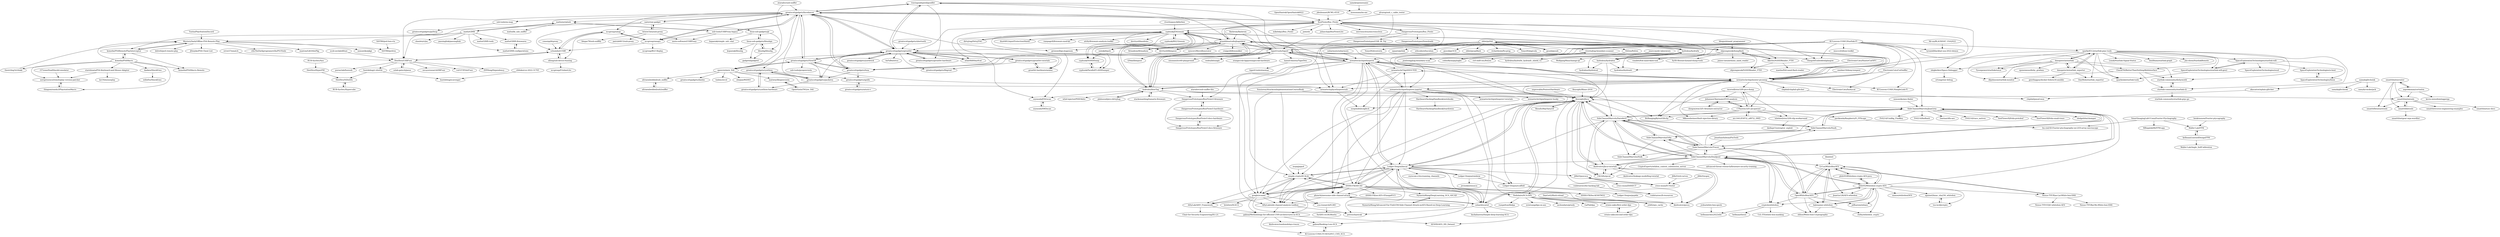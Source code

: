 digraph G {
"travisgoodspeed/goodfet" -> "greatscottgadgets/facedancer"
"travisgoodspeed/goodfet" -> "greatscottgadgets/greatfet-hardware"
"travisgoodspeed/goodfet" -> "greatscottgadgets/greatfet"
"travisgoodspeed/goodfet" -> "mossmann/im-me"
"dirtyjtag/DirtyJTAG" -> "cyphunk/JTAGenum" ["e"=1]
"flashrom/flashrom" -> "grandideastudio/jtagulator" ["e"=1]
"flashrom/flashrom" -> "tigard-tools/tigard" ["e"=1]
"thestr4ng3r/chiaki" -> "MysteryDash/Offline-PS4-Remote-Play" ["e"=1]
"nccgroup/umap" -> "nccgroup/umap2"
"nccgroup/umap" -> "schumilo/vUSBf"
"nccgroup/umap" -> "ollseg/usb-device-fuzzing"
"eblot/pyftdi" -> "ftd2xx/ftd2xx"
"eblot/pyftdi" -> "eblot/pyspiflash"
"eblot/pyftdi" -> "devttys0/libmpsse"
"eblot/pyftdi" -> "ohjeongwook/dumpflash"
"eblot/pyftdi" -> "richardeoin/ftx-prog"
"eblot/pyftdi" -> "tigard-tools/tigard"
"eblot/pyftdi" -> "YosysHQ/apicula" ["e"=1]
"eblot/pyftdi" -> "viveris/jtag-boundary-scanner"
"eblot/pyftdi" -> "pyusb/pyusb" ["e"=1]
"eblot/pyftdi" -> "YosysHQ/icestorm" ["e"=1]
"eblot/pyftdi" -> "square/pylink" ["e"=1]
"eblot/pyftdi" -> "orbcode/orbuculum" ["e"=1]
"eblot/pyftdi" -> "greatscottgadgets/luna" ["e"=1]
"eblot/pyftdi" -> "bkerler/NANDReader_FTDI"
"eblot/pyftdi" -> "pyocd/pyOCD" ["e"=1]
"matlo/GIMX" -> "matlo/GIMX-firmwares"
"matlo/GIMX" -> "matlo/serialusb"
"matlo/GIMX" -> "matlo/GIMX-configurations"
"matlo/GIMX" -> "MysteryDash/Offline-PS4-Remote-Play"
"matlo/GIMX" -> "komefai/PS4RemotePlayInterceptor"
"matlo/GIMX" -> "passinglink/passinglink" ["e"=1]
"matlo/GIMX" -> "matlo/GIMX-tools"
"matlo/GIMX" -> "shauleiz/vJoy" ["e"=1]
"unprovable/PentestHardware" -> "Keysight/Jlsca" ["e"=1]
"mmozeiko/aes-finder" -> "SideChannelMarvels/JeanGrey" ["e"=1]
"OpenHantek/OpenHantek6022" -> "BusPirate/Bus_Pirate" ["e"=1]
"openvizsla/ov_ftdi" -> "greatscottgadgets/ViewSB"
"openvizsla/ov_ftdi" -> "newaetech/phywhispererusb"
"openvizsla/ov_ftdi" -> "matwey/libopenvizsla"
"openvizsla/ov_ftdi" -> "eleqian/WiDSO" ["e"=1]
"openvizsla/ov_ftdi" -> "greatscottgadgets/daisho" ["e"=1]
"openvizsla/ov_ftdi" -> "tmbinc/xvcd" ["e"=1]
"openvizsla/ov_ftdi" -> "ultraembedded/usb_sniffer"
"Ledger-Donjon/scaffold" -> "Ledger-Donjon/pypdm"
"Ledger-Donjon/scaffold" -> "voidstarsec/fi-resources"
"greatscottgadgets/ViewSB" -> "greatscottgadgets/luna" ["e"=1]
"greatscottgadgets/ViewSB" -> "greatscottgadgets/greatfet"
"greatscottgadgets/ViewSB" -> "greatscottgadgets/facedancer"
"greatscottgadgets/ViewSB" -> "greatscottgadgets/packetry"
"greatscottgadgets/ViewSB" -> "usb-tools/pyopenvizsla"
"greatscottgadgets/ViewSB" -> "openvizsla/ov_ftdi"
"greatscottgadgets/ViewSB" -> "newaetech/phywhispererusb"
"newaetech/phywhispererusb" -> "noopwafel/iceglitch"
"Ledger-Donjon/lascar" -> "Ledger-Donjon/rainbow"
"Ledger-Donjon/lascar" -> "simple-crypto/SCALib"
"Ledger-Donjon/lascar" -> "Keysight/Jlsca"
"Ledger-Donjon/lascar" -> "eshard/scared"
"Ledger-Donjon/lascar" -> "Ledger-Donjon/scaffold"
"Ledger-Donjon/lascar" -> "phonchi/awesome-side-channel-attack"
"Ledger-Donjon/lascar" -> "ANSSI-FR/ASCAD"
"Ledger-Donjon/lascar" -> "newaetech/chipwhisperer"
"Ledger-Donjon/lascar" -> "ANSSI-FR/SecAESSTM32"
"Ledger-Donjon/lascar" -> "AISyLab/side-channel-analysis-toolbox"
"Ledger-Donjon/lascar" -> "J08nY/pyecsca"
"Ledger-Donjon/lascar" -> "eurecom-s3/screaming_channels"
"Ledger-Donjon/lascar" -> "SideChannelMarvels/Daredevil"
"Ledger-Donjon/lascar" -> "google/scaaml"
"Ledger-Donjon/lascar" -> "petrsocha/sicak"
"komefai/PS4Macro" -> "komefai/PS4RemotePlayInterceptor"
"komefai/PS4Macro" -> "komefai/PS4Macro.Remote"
"komefai/PS4Macro" -> "MysteryDash/Offline-PS4-Remote-Play"
"komefai/PS4Macro" -> "thiagomiranda3/PlaystationMacro"
"komefai/PS4Macro" -> "starshinata/PS4-Keyboard-and-Mouse-Adapter"
"komefai/PS4Macro" -> "xeropresence/remoteplay-version-patcher"
"komefai/PS4Macro" -> "daeken/ShockEmu"
"komefai/PS4Macro" -> "thestr4ng3r/chiaki" ["e"=1]
"Tustin/PlayStationDiscord" -> "MysteryDash/Offline-PS4-Remote-Play" ["e"=1]
"kellman/LearnedDesignFPM" -> "Waller-Lab/Angle_SelfCalibration"
"kellman/LearnedDesignFPM" -> "Waller-Lab/FPM"
"ucsb-seclab/difuze" -> "HexHive/USBFuzz" ["e"=1]
"devttys0/libmpsse" -> "l29ah/libmpsse"
"devttys0/libmpsse" -> "grandideastudio/jtagulator"
"gremwell/go-jtagenum" -> "szymonh/JTAGscan"
"ohjeongwook/dumpflash" -> "bkerler/NANDReader_FTDI"
"ohjeongwook/dumpflash" -> "ohjeongwook/NANDReader_FTDI"
"ohjeongwook/dumpflash" -> "SySS-Research/nand-dump-tools"
"ohjeongwook/dumpflash" -> "james-tate/arduino_nand_reader"
"ohjeongwook/dumpflash" -> "vmallet/ftdi-nand-flash-tool"
"ohjeongwook/dumpflash" -> "cyphunk/JTAGenum"
"mupq/pqm4" -> "simple-crypto/SCALib" ["e"=1]
"ANSSI-FR/ASCAD" -> "gabzai/Methodology-for-efficient-CNN-architectures-in-SCA"
"ANSSI-FR/ASCAD" -> "google/scaaml"
"ANSSI-FR/ASCAD" -> "simple-crypto/SCALib"
"ANSSI-FR/ASCAD" -> "ANSSI-FR/secAES-ATmega8515"
"ANSSI-FR/ASCAD" -> "AISyLab/side-channel-analysis-toolbox"
"ANSSI-FR/ASCAD" -> "AISyLab/AISY_Framework"
"ANSSI-FR/ASCAD" -> "ikizhvatov/pysca"
"ANSSI-FR/ASCAD" -> "Ledger-Donjon/lascar"
"ANSSI-FR/ASCAD" -> "phonchi/awesome-side-channel-attack"
"ANSSI-FR/ASCAD" -> "gabzai/Ranking-Loss-SCA"
"ANSSI-FR/ASCAD" -> "Keysight/Jlsca"
"ANSSI-FR/ASCAD" -> "sca-research/ELMO"
"ANSSI-FR/ASCAD" -> "Nodulaire/SCA-DPA"
"ANSSI-FR/ASCAD" -> "NymeriaWang/DeepLearning_SCA_ASCAD"
"ANSSI-FR/ASCAD" -> "ANSSI-FR/SecAESSTM32"
"eshard/scared" -> "phonchi/awesome-side-channel-attack"
"eshard/scared" -> "Ledger-Donjon/lascar"
"eshard/scared" -> "simple-crypto/SCALib"
"eshard/scared" -> "AESHD/AES_HD_Dataset"
"eshard/scared" -> "backahasten/Simple-deep-learning-SCA"
"eshard/scared" -> "Keysight/Jlsca"
"eshard/scared" -> "petrsocha/sicak"
"gabzai/Methodology-for-efficient-CNN-architectures-in-SCA" -> "ikizhvatov/randomdelays-traces"
"gabzai/Methodology-for-efficient-CNN-architectures-in-SCA" -> "KULeuven-COSIC/TCHES20V3_CNN_SCA"
"gabzai/Methodology-for-efficient-CNN-architectures-in-SCA" -> "gabzai/Ranking-Loss-SCA"
"gabzai/Methodology-for-efficient-CNN-architectures-in-SCA" -> "AESHD/AES_HD_Dataset"
"ph4r05/Whitebox-crypto-AES-java" -> "Gr1zz/WhiteBoxAES"
"ph4r05/Whitebox-crypto-AES-java" -> "ph4r05/Whitebox-crypto-AES"
"komefai/PS4RemotePlayInterceptor" -> "komefai/PS4Macro"
"komefai/PS4RemotePlayInterceptor" -> "komefai/PS4Macro.Remote"
"komefai/PS4RemotePlayInterceptor" -> "MysteryDash/Offline-PS4-Remote-Play"
"viveris/jtag-boundary-scanner" -> "colinoflynn/pyjtagbs"
"viveris/jtag-boundary-scanner" -> "jxwleong/jtag-boundary-scan"
"linux-usb-gadgets/gt" -> "linux-usb-gadgets/libusbgx"
"linux-usb-gadgets/gt" -> "libusbg/libusbg"
"linux-usb-gadgets/gt" -> "kopasiak/simple_usb_chat"
"SiSTR0/ps4-hen-vtx" -> "SiSTR0/ps4ren" ["e"=1]
"hydrabus/hydrabus" -> "hydrabus/hydrafw"
"hydrabus/hydrabus" -> "hydrabus/hydratool"
"hydrabus/hydrabus" -> "hydrabus/hydranfc"
"hydrabus/hydrabus" -> "Keysight/Jlsca"
"matlo/GIMX-firmwares" -> "matlo/GIMX-configurations"
"sslab-gatech/janus" -> "HexHive/USBFuzz" ["e"=1]
"usb-tools/USBProxy-legacy" -> "greatscottgadgets/facedancer"
"usb-tools/USBProxy-legacy" -> "matlo/serialusb"
"usb-tools/USBProxy-legacy" -> "nesto-software/USBProxy"
"usb-tools/USBProxy-legacy" -> "nccgroup/umap2"
"newaetech/chipwhisperer-jupyter" -> "newaetech/chipwhisperer"
"newaetech/chipwhisperer-jupyter" -> "newaetech/chipwhisperer-husky"
"newaetech/chipwhisperer-jupyter" -> "HardwareHackingHandbook/notebooks"
"newaetech/chipwhisperer-jupyter" -> "eshard/scared"
"newaetech/chipwhisperer-jupyter" -> "phonchi/awesome-side-channel-attack"
"newaetech/chipwhisperer-jupyter" -> "Keysight/Jlsca"
"newaetech/chipwhisperer-jupyter" -> "newaetech/chipshouter-picoemp"
"newaetech/chipwhisperer-jupyter" -> "simple-crypto/SCALib"
"newaetech/chipwhisperer-jupyter" -> "newaetech/chipwhisperer-tutorials"
"newaetech/chipwhisperer-jupyter" -> "Ledger-Donjon/lascar"
"newaetech/chipwhisperer-jupyter" -> "ANSSI-FR/ASCAD"
"newaetech/chipwhisperer-jupyter" -> "Nodulaire/SCA-DPA"
"newaetech/chipwhisperer-jupyter" -> "google/scaaml"
"newaetech/chipwhisperer-jupyter" -> "newaetech/ChipSHOUTER"
"greatscottgadgets/greatfet-tutorials" -> "greatscottgadgets/greatfet"
"greatscottgadgets/greatfet-tutorials" -> "greatscottgadgets/libgreat"
"greatscottgadgets/greatfet-tutorials" -> "greatfet-hardware/azalea"
"ermin-sakic/first-order-dpa" -> "ermin-sakic/second-order-dpa"
"bkerler/NANDReader_FTDI" -> "ohjeongwook/dumpflash"
"bkerler/NANDReader_FTDI" -> "ohjeongwook/NANDReader_FTDI"
"bkerler/NANDReader_FTDI" -> "maehw/ftdi-nand-flash-reader"
"newaetech/ChipSHOUTER" -> "newaetech/chipshouter-picoemp"
"newaetech/ChipSHOUTER" -> "noopwafel/iceglitch"
"newaetech/ChipSHOUTER" -> "newaetech/phywhispererusb"
"libusbg/libusbg" -> "linux-usb-gadgets/libusbgx"
"libusbg/libusbg" -> "gadgetd/gadgetd"
"cryptolu/whitebox" -> "hellman/ches2022wbc"
"cryptolu/whitebox" -> "hellman/thesis"
"cryptolu/whitebox" -> "UzL-ITS/white-box-masking"
"Ledger-Donjon/rainbow" -> "Ledger-Donjon/lascar"
"Ledger-Donjon/rainbow" -> "Ledger-Donjon/scaffold"
"Ledger-Donjon/rainbow" -> "jevinskie/emusca"
"greatfet-hardware/azalea" -> "greatscottgadgets/greatfet-tutorials"
"J08nY/pyecsca" -> "crocs-muni/DiSSECT"
"J08nY/pyecsca" -> "crocs-muni/ECTester"
"ermin-sakic/second-order-dpa" -> "ermin-sakic/first-order-dpa"
"usb-tools/nu-map" -> "greatscottgadgets/pyfwup"
"NymeriaWang/DeepLearning_SCA_ASCAD" -> "NymeriaWang/Advanced-Far-Field-EM-Side-Channel-Attack-onAES-Based-on-Deep-Learning"
"pyusb/pyusb" -> "eblot/pyftdi" ["e"=1]
"SpaceExplorationTechnologies/starlink-wifi" -> "SpaceExplorationTechnologies/starlink-wifi-gen2"
"SpaceExplorationTechnologies/starlink-wifi" -> "SpaceExplorationTechnologies/u-boot"
"SpaceExplorationTechnologies/starlink-wifi" -> "SpaceExplorationTechnologies/linux"
"SpaceExplorationTechnologies/starlink-wifi" -> "SpaceExplorationTechnologies/sssd"
"usbarmory/usbarmory" -> "newaetech/chipwhisperer" ["e"=1]
"greatscottgadgets/luna" -> "greatscottgadgets/ViewSB" ["e"=1]
"greatscottgadgets/luna" -> "greatscottgadgets/facedancer" ["e"=1]
"greatscottgadgets/luna" -> "greatscottgadgets/packetry" ["e"=1]
"greatscottgadgets/luna" -> "greatscottgadgets/apollo" ["e"=1]
"greatscottgadgets/luna" -> "greatscottgadgets/greatfet" ["e"=1]
"SmartImagingLabUConn/Fourier-Ptychography" -> "bu-cisl/3D-Fourier-ptychography-on-LED-array-microscope"
"SmartImagingLabUConn/Fourier-Ptychography" -> "MRogalski96/FPM-app"
"SmartImagingLabUConn/Fourier-Ptychography" -> "Waller-Lab/FPM"
"schumilo/vUSBf" -> "nccgroup/umap"
"schumilo/vUSBf" -> "HexHive/USBFuzz"
"schumilo/vUSBf" -> "ollseg/usb-device-fuzzing"
"ElectronicCats/CatSniffer" -> "ElectronicCats/faultycat" ["e"=1]
"ElectronicCats/CatSniffer" -> "newaetech/chipshouter-picoemp" ["e"=1]
"newaetech/chipwhisperer" -> "newaetech/chipwhisperer-jupyter"
"newaetech/chipwhisperer" -> "Ledger-Donjon/lascar"
"newaetech/chipwhisperer" -> "newaetech/chipshouter-picoemp"
"newaetech/chipwhisperer" -> "ANSSI-FR/ASCAD"
"newaetech/chipwhisperer" -> "grandideastudio/jtagulator"
"newaetech/chipwhisperer" -> "newaetech/ChipSHOUTER"
"newaetech/chipwhisperer" -> "Keysight/Jlsca"
"newaetech/chipwhisperer" -> "google/scaaml"
"newaetech/chipwhisperer" -> "eshard/scared"
"newaetech/chipwhisperer" -> "simple-crypto/SCALib"
"newaetech/chipwhisperer" -> "tigard-tools/tigard"
"newaetech/chipwhisperer" -> "SideChannelMarvels/Daredevil"
"newaetech/chipwhisperer" -> "greatscottgadgets/facedancer"
"newaetech/chipwhisperer" -> "phonchi/awesome-side-channel-attack"
"newaetech/chipwhisperer" -> "AISyLab/side-channel-analysis-toolbox"
"ultraembedded/usb2sniffer" -> "ultraembedded/usb_sniffer"
"r57zone/DualShock4-emulator" -> "xeropresence/remoteplay-version-patcher"
"starshinata/PS4-Keyboard-and-Mouse-Adapter" -> "xeropresence/remoteplay-version-patcher"
"starshinata/PS4-Keyboard-and-Mouse-Adapter" -> "ko1N/mouseplay"
"chipfail/chipfail-glitcher" -> "chipfail/pmod-mux"
"tigard-tools/tigard" -> "esden/bitmagic"
"tigard-tools/tigard" -> "newaetech/chipshouter-picoemp"
"tigard-tools/tigard" -> "greatscottgadgets/luna" ["e"=1]
"tigard-tools/tigard" -> "grandideastudio/jtagulator"
"tigard-tools/tigard" -> "Aodrulez/blueTag"
"tigard-tools/tigard" -> "hamid-elaosta/TigarDen"
"tigard-tools/tigard" -> "orangecrab-fpga/orangecrab-hardware" ["e"=1]
"tigard-tools/tigard" -> "cyphunk/JTAGenum"
"tigard-tools/tigard" -> "newaetech/chipwhisperer"
"tigard-tools/tigard" -> "travisgoodspeed/goodfet"
"tigard-tools/tigard" -> "greatscottgadgets/facedancer"
"tigard-tools/tigard" -> "smunaut/ice40-playground" ["e"=1]
"tigard-tools/tigard" -> "newaetech/phywhispererusb"
"tigard-tools/tigard" -> "openvizsla/ov_ftdi"
"tigard-tools/tigard" -> "GlasgowEmbedded/glasgow" ["e"=1]
"Yossioren/AttacksonImplementationsCourseBook" -> "google/scaaml"
"Yossioren/AttacksonImplementationsCourseBook" -> "Keysight/Jlsca"
"Yossioren/AttacksonImplementationsCourseBook" -> "simple-crypto/SCALib"
"google/scaaml" -> "simple-crypto/SCALib"
"google/scaaml" -> "ANSSI-FR/ASCAD"
"google/scaaml" -> "AISyLab/side-channel-analysis-toolbox"
"google/scaaml" -> "AISyLab/AISY_Framework"
"google/scaaml" -> "gabzai/Methodology-for-efficient-CNN-architectures-in-SCA"
"google/scaaml" -> "petrsocha/sicak"
"google/scaaml" -> "sca-research/ELMO"
"google/scaaml" -> "brisfors/DLSCA"
"AISyLab/side-channel-analysis-toolbox" -> "gabzai/Methodology-for-efficient-CNN-architectures-in-SCA"
"AISyLab/side-channel-analysis-toolbox" -> "petrsocha/sicak"
"phonchi/awesome-side-channel-attack" -> "AISyLab/side-channel-analysis-toolbox"
"phonchi/awesome-side-channel-attack" -> "eshard/scared"
"josevcm/nfc-laboratory" -> "hydrabus/hydrafw_hydranfc_shield_v2" ["e"=1]
"JonathanSalwan/PinTools" -> "SideChannelMarvels/Tracer" ["e"=1]
"error27/smatch" -> "HexHive/USBFuzz" ["e"=1]
"JohannesObermaier/f103-analysis" -> "doegox/stm32f1-firmware-extractor"
"JohannesObermaier/f103-analysis" -> "CTXz/stm32f1-picopwner"
"J08nY/std-curves" -> "crocs-muni/ECTester"
"balena/aes-whitebox" -> "Gr1zz/WhiteBoxAES"
"balena/aes-whitebox" -> "ph4r05/Whitebox-crypto-AES"
"balena/aes-whitebox" -> "ohhoo/White-box-Cryptographic"
"balena/aes-whitebox" -> "chrku/whitebox_crypto"
"hydrabus/hydrafw" -> "hydrabus/hydrabus"
"hydrabus/hydrafw" -> "hydrabus/hydranfc"
"hydrabus/hydrafw" -> "hydrabus/hydratool"
"hydrabus/hydrafw" -> "WolfgangMau/chamgo-qt" ["e"=1]
"hydrabus/hydrafw" -> "hydrabus/hydrafw_hydranfc_shield_v2"
"hydrabus/hydrafw" -> "grandideastudio/jtagulator"
"Nexus-TYF/Xiao-Lai-White-box-SM4" -> "Nexus-TYF/Bai-Wu-White-box-SM4"
"Nexus-TYF/Xiao-Lai-White-box-SM4" -> "Nexus-TYF/CEJO-whitebox-AES"
"Nexus-TYF/Xiao-Lai-White-box-SM4" -> "Gr1zz/WhiteBoxAES"
"samyk/glitchsink" -> "samyk/crackerjack" ["e"=1]
"samyk/glitchsink" -> "samyk/glitchisnk"
"samyk/glitchsink" -> "akacastor/xplain-glitcher"
"doegox/stm32f1-firmware-extractor" -> "JohannesObermaier/f103-analysis"
"KULeuven-COSIC/TCHES20V3_CNN_SCA" -> "gabzai/Ranking-Loss-SCA"
"pavikonda/RaspberryPi_FPScope" -> "bu-cisl/3D-Fourier-ptychography-on-LED-array-microscope"
"greatscottgadgets/apollo" -> "greatscottgadgets/saturn-v"
"xairy/raw-gadget" -> "AristoChen/usb-proxy"
"xairy/raw-gadget" -> "greatscottgadgets/facedancer"
"xairy/raw-gadget" -> "schumilo/vUSBf"
"xairy/raw-gadget" -> "linux-usb-gadgets/gt"
"xairy/raw-gadget" -> "HexHive/USBFuzz"
"szymonh/JTAGscan" -> "szymonh/SWDscan"
"DanGe42/flush-reload" -> "jcb82/aes_cache" ["e"=1]
"szymonh/SWDscan" -> "szymonh/JTAGscan"
"gabzai/Ranking-Loss-SCA" -> "KULeuven-COSIC/TCHES20V3_CNN_SCA"
"SpaceExplorationTechnologies/u-boot" -> "SpaceExplorationTechnologies/linux"
"SpaceExplorationTechnologies/linux" -> "SpaceExplorationTechnologies/u-boot"
"riverloopsec/killerbee" -> "cyphunk/JTAGenum" ["e"=1]
"samyk/opensesame" -> "mossmann/im-me" ["e"=1]
"danopstech/starlink" -> "sparky8512/starlink-grpc-tools"
"danopstech/starlink" -> "danopstech/starlink_exporter"
"danopstech/starlink" -> "Tysonpower/starlinkstatus"
"danopstech/starlink" -> "ChuckTSI/BetterThanNothingWebInterface"
"danopstech/starlink" -> "starlink-community/dishyworld"
"danopstech/starlink" -> "dbjohnson/starlink-monitor"
"danopstech/starlink" -> "sponsianus/dishy_grafana"
"danopstech/starlink" -> "olegkutkov/Space-Debugger"
"HexHive/USBFuzz" -> "secsysresearch/DRFuzz" ["e"=1]
"HexHive/USBFuzz" -> "sslab-gatech/janus" ["e"=1]
"HexHive/USBFuzz" -> "vul337/PrIntFuzz" ["e"=1]
"HexHive/USBFuzz" -> "schumilo/vUSBf"
"HexHive/USBFuzz" -> "ZHYfeng/Dependency" ["e"=1]
"HexHive/USBFuzz" -> "hustdebug/v-shuttle"
"HexHive/USBFuzz" -> "purseclab/fuzzusb"
"hustdebug/v-shuttle" -> "hustdebug/scavenger"
"hustdebug/v-shuttle" -> "HexHive/ViDeZZo"
"phdussud/pico-dirtyJtag" -> "Aodrulez/blueTag" ["e"=1]
"AISyLab/AISY_Framework" -> "Chair-for-Security-Engineering/DL-LA"
"AISyLab/AISY_Framework" -> "gabzai/Methodology-for-efficient-CNN-architectures-in-SCA"
"simple-crypto/SCALib" -> "google/scaaml"
"simple-crypto/SCALib" -> "AISyLab/AISY_Framework"
"simple-crypto/SCALib" -> "AISyLab/side-channel-analysis-toolbox"
"simple-crypto/SCALib" -> "Ledger-Donjon/lascar"
"simple-crypto/SCALib" -> "ANSSI-FR/ASCAD"
"ftd2xx/ftd2xx" -> "ctrl-shift-esc/ftd2xx"
"RUB-SysSec/Nyx" -> "HexHive/HyperPill" ["e"=1]
"sparky8512/starlink-grpc-tools" -> "danopstech/starlink"
"sparky8512/starlink-grpc-tools" -> "starlink-community/starlink-cli"
"sparky8512/starlink-grpc-tools" -> "ChuckTSI/BetterThanNothingWebInterface"
"sparky8512/starlink-grpc-tools" -> "danopstech/starlink_exporter"
"sparky8512/starlink-grpc-tools" -> "quarkslab/starlink-tools"
"sparky8512/starlink-grpc-tools" -> "dbjohnson/starlink-monitor"
"sparky8512/starlink-grpc-tools" -> "Tysonpower/starlinkstatus"
"sparky8512/starlink-grpc-tools" -> "SpaceExplorationTechnologies/starlink-wifi"
"sparky8512/starlink-grpc-tools" -> "Leask/Starlink-Signal-Status"
"sparky8512/starlink-grpc-tools" -> "SpaceExplorationTechnologies/starlink-wifi-gen2"
"sparky8512/starlink-grpc-tools" -> "starlink-community/dishyworld"
"sparky8512/starlink-grpc-tools" -> "bmillham/starlink-graph"
"sparky8512/starlink-grpc-tools" -> "olegkutkov/Space-Debugger"
"sparky8512/starlink-grpc-tools" -> "DanMolz/starlink_exporter"
"sparky8512/starlink-grpc-tools" -> "jim-olsen/StarlinkRemote"
"Gr1zz/WhiteBoxAES" -> "balena/aes-whitebox"
"Gr1zz/WhiteBoxAES" -> "ph4r05/Whitebox-crypto-AES"
"Gr1zz/WhiteBoxAES" -> "ph4r05/Whitebox-crypto-AES-java"
"Gr1zz/WhiteBoxAES" -> "Nexus-TYF/Xiao-Lai-White-box-SM4"
"Gr1zz/WhiteBoxAES" -> "ohhoo/White-box-Cryptographic"
"Gr1zz/WhiteBoxAES" -> "OpenWhiteBox/AES"
"Gr1zz/WhiteBoxAES" -> "JeanGa128/AES-whitebox"
"danopstech/starlink_exporter" -> "danopstech/starlink"
"danopstech/starlink_exporter" -> "DanMolz/starlink_exporter"
"danopstech/starlink_exporter" -> "sparky8512/starlink-grpc-tools"
"danopstech/starlink_exporter" -> "geerlingguy/docker-fedora34-ansible"
"atc1441/ESP32_nRF52_SWD" -> "CTXz/stm32f1-picopwner"
"ElectronicCats/HunterCatNFC" -> "hydrabus/hydranfc" ["e"=1]
"libntl/ntl" -> "Gr1zz/WhiteBoxAES" ["e"=1]
"jvdsn/white-box-speck" -> "hellman/ches2022wbc"
"OpenVizslaTNG/ov_ftdi" -> "matwey/libopenvizsla"
"starlink-community/starlink-cli" -> "starlink-community/dishyworld"
"starlink-community/starlink-cli" -> "starlink-community/starlink-grpc-go"
"Waller-Lab/FPM" -> "kellman/LearnedDesignFPM"
"starlink-community/dishyworld" -> "starlink-community/starlink-cli"
"ChuckTSI/BetterThanNothingWebInterface" -> "starlink-community/dishyworld"
"ChuckTSI/BetterThanNothingWebInterface" -> "starlink-community/starlink-cli"
"ChuckTSI/BetterThanNothingWebInterface" -> "dbjohnson/starlink-monitor"
"colinoflynn/pyjtagbs" -> "viveris/jtag-boundary-scanner"
"matlo/GIMX-configurations" -> "matlo/GIMX-firmwares"
"hamid-elaosta/TigarDen" -> "tigard-tools/xiaomao"
"greatscottgadgets/saturn-v" -> "greatscottgadgets/apollo"
"NymeriaWang/Advanced-Far-Field-EM-Side-Channel-Attack-onAES-Based-on-Deep-Learning" -> "NymeriaWang/DeepLearning_SCA_ASCAD"
"ataradov/usb-sniffer-lite" -> "DangerousPrototypes/BusPirate5-firmware" ["e"=1]
"DangerousPrototypes/Bus_Pirate" -> "BusPirate/Bus_Pirate"
"DangerousPrototypes/Bus_Pirate" -> "DangerousPrototypes/BusPirate5-firmware"
"DangerousPrototypes/Bus_Pirate" -> "DangerousPrototypes/Downloads"
"DangerousPrototypes/Bus_Pirate" -> "DangerousPrototypes/USB_IR_Toy"
"newaetech/chipshouter-picoemp" -> "newaetech/ChipSHOUTER"
"newaetech/chipshouter-picoemp" -> "newaetech/chipwhisperer"
"newaetech/chipshouter-picoemp" -> "newaetech/chipwhisperer-jupyter"
"newaetech/chipshouter-picoemp" -> "MKesenheimer/fault-injection-library"
"newaetech/chipshouter-picoemp" -> "tigard-tools/tigard"
"newaetech/chipshouter-picoemp" -> "ElectronicCats/faultycat"
"newaetech/chipshouter-picoemp" -> "BitBangingBytes/Glitchy"
"newaetech/chipshouter-picoemp" -> "grandideastudio/jtagulator"
"newaetech/chipshouter-picoemp" -> "newaetech/phywhispererusb"
"newaetech/chipshouter-picoemp" -> "racerxdl/stm32f0-pico-dump"
"newaetech/chipshouter-picoemp" -> "Aodrulez/blueTag"
"newaetech/chipshouter-picoemp" -> "chipfail/chipfail-glitcher"
"newaetech/chipshouter-picoemp" -> "CTXz/stm32f1-picopwner"
"newaetech/chipshouter-picoemp" -> "Ledger-Donjon/scaffold"
"newaetech/chipshouter-picoemp" -> "KULeuven-COSIC/SimpleLink-FI"
"linux-usb-gadgets/libusbgx" -> "linux-usb-gadgets/gt"
"linux-usb-gadgets/libusbgx" -> "libusbg/libusbg"
"linux-usb-gadgets/libusbgx" -> "kopasiak/libusbg"
"linux-usb-gadgets/libusbgx" -> "gadgetd/gadgetd"
"Aodrulez/blueTag" -> "grandideastudio/jtagulator"
"Aodrulez/blueTag" -> "cyphunk/JTAGenum"
"Aodrulez/blueTag" -> "phdussud/pico-dirtyJtag" ["e"=1]
"Aodrulez/blueTag" -> "DangerousPrototypes/BusPirate5-firmware"
"Aodrulez/blueTag" -> "tigard-tools/tigard"
"Aodrulez/blueTag" -> "BitBangingBytes/Glitchy"
"Aodrulez/blueTag" -> "szymonh/JTAGscan"
"Aodrulez/blueTag" -> "newaetech/chipshouter-picoemp"
"Aodrulez/blueTag" -> "stacksmashing/tamarin-firmware" ["e"=1]
"Aodrulez/blueTag" -> "whid-injector/PIZZAbite"
"Aodrulez/blueTag" -> "nmatt0/mitmtools"
"AristoChen/usb-proxy" -> "xairy/raw-gadget"
"AristoChen/usb-proxy" -> "nesto-software/USBProxy"
"AristoChen/usb-proxy" -> "blegas78/usb-sniffify"
"AristoChen/usb-proxy" -> "patryk4815/usb-proxy"
"matlo/serialusb" -> "usb-tools/USBProxy-legacy"
"matlo/serialusb" -> "matlo/bb_usb_sniffer"
"matlo/serialusb" -> "matlo/GIMX"
"RUB-SysSec/Hypercube" -> "HexHive/ViDeZZo"
"HexHive/ViDeZZo" -> "RUB-SysSec/Hypercube"
"nmatt0/mitmtools" -> "nmatt0/bletools"
"nmatt0/mitmtools" -> "nmatt0/firmwaretools"
"nmatt0/mitmtools" -> "nmatt0/reverse-engineering-examples"
"nmatt0/mitmtools" -> "nmatt0/netsec-docs"
"greatscottgadgets/yardstick" -> "greatscottgadgets/greatfet" ["e"=1]
"SpaceExplorationTechnologies/starlink-wifi-gen2" -> "SpaceExplorationTechnologies/starlink-wifi"
"SpaceExplorationTechnologies/starlink-wifi-gen2" -> "quarkslab/starlink-tools"
"OpenWhiteBox/AES" -> "ph4r05/Whitebox-crypto-AES"
"OpenWhiteBox/AES" -> "jeffsaremi/wbaes"
"OpenWhiteBox/AES" -> "Gr1zz/WhiteBoxAES"
"OpenWhiteBox/AES" -> "SideChannelMarvels/Deadpool"
"OpenWhiteBox/AES" -> "cryptolu/whitebox"
"OpenWhiteBox/AES" -> "SideChannelMarvels/Tracer"
"OpenWhiteBox/AES" -> "balena/aes-whitebox"
"OpenWhiteBox/AES" -> "ohhoo/White-box-Cryptographic"
"conorpp/btproxy" -> "schumilo/vUSBf" ["e"=1]
"greatscottgadgets/greatfet" -> "greatscottgadgets/greatfet-tutorials"
"greatscottgadgets/greatfet" -> "greatscottgadgets/facedancer"
"greatscottgadgets/greatfet" -> "greatfet-hardware/azalea"
"greatscottgadgets/greatfet" -> "greatscottgadgets/greatfet-hardware"
"greatscottgadgets/greatfet" -> "greatscottgadgets/ViewSB"
"greatscottgadgets/greatfet" -> "greatscottgadgets/yardstick" ["e"=1]
"greatscottgadgets/greatfet" -> "travisgoodspeed/goodfet"
"greatscottgadgets/greatfet" -> "greatscottgadgets/packetry"
"greatscottgadgets/greatfet" -> "atlas0fd00m/rfcat" ["e"=1]
"greatscottgadgets/greatfet" -> "greatscottgadgets/libgreat"
"greatscottgadgets/greatfet" -> "AsFaBw/erica"
"greatscottgadgets/greatfet-hardware" -> "greatscottgadgets/greatfet"
"greatscottgadgets/packetry" -> "greatscottgadgets/cynthion"
"greatscottgadgets/packetry" -> "greatscottgadgets/cynthion-hardware"
"HardwareHackingHandbook/notebooks" -> "HardwareHackingHandbook/teardowns"
"Mr-xn/BLACKHAT_USA2022" -> "tyranid/blackhat-usa-2022-demos" ["e"=1]
"alvarop/usb_c_cable_tester" -> "newaetech/chipshouter-picoemp" ["e"=1]
"alvarop/usb_c_cable_tester" -> "tigard-tools/tigard" ["e"=1]
"alvarop/usb_c_cable_tester" -> "BusPirate/Bus_Pirate" ["e"=1]
"stacksmashing/tamarin-firmware" -> "Aodrulez/blueTag" ["e"=1]
"SideChannelMarvels/Daredevil" -> "SideChannelMarvels/Orka"
"SideChannelMarvels/Daredevil" -> "SideChannelMarvels/Tracer"
"SideChannelMarvels/Daredevil" -> "SideChannelMarvels/JeanGrey"
"SideChannelMarvels/Daredevil" -> "SideChannelMarvels/Deadpool"
"SideChannelMarvels/Daredevil" -> "Keysight/Jlsca"
"SideChannelMarvels/Daredevil" -> "FdLSifu/qscat"
"SideChannelMarvels/Daredevil" -> "SideChannelMarvels/Hulk"
"SideChannelMarvels/Daredevil" -> "ikizhvatov/jlsca-tutorials"
"SideChannelMarvels/Daredevil" -> "SideChannelMarvels/Stark" ["e"=1]
"BusPirate/Bus_Pirate" -> "DangerousPrototypes/Bus_Pirate"
"BusPirate/Bus_Pirate" -> "mikebdp2/Bus_Pirate"
"BusPirate/Bus_Pirate" -> "grandideastudio/jtagulator"
"BusPirate/Bus_Pirate" -> "cyphunk/JTAGenum"
"BusPirate/Bus_Pirate" -> "greatscottgadgets/facedancer"
"BusPirate/Bus_Pirate" -> "jawi/ols" ["e"=1]
"BusPirate/Bus_Pirate" -> "newaetech/chipshouter-picoemp"
"BusPirate/Bus_Pirate" -> "hydrabus/hydrabus"
"BusPirate/Bus_Pirate" -> "juhasch/pyBusPirateLite"
"BusPirate/Bus_Pirate" -> "greatscottgadgets/greatfet"
"BusPirate/Bus_Pirate" -> "micronucleus/micronucleus" ["e"=1]
"BusPirate/Bus_Pirate" -> "newaetech/chipwhisperer"
"BusPirate/Bus_Pirate" -> "GlasgowEmbedded/glasgow" ["e"=1]
"BusPirate/Bus_Pirate" -> "atlas0fd00m/rfcat" ["e"=1]
"BusPirate/Bus_Pirate" -> "hydrabus/hydrafw"
"KULeuven-COSIC/Starlink-FI" -> "quarkslab/starlink-tools"
"KULeuven-COSIC/Starlink-FI" -> "newaetech/chipshouter-picoemp"
"KULeuven-COSIC/Starlink-FI" -> "KULeuven-COSIC/SimpleLink-FI"
"KULeuven-COSIC/Starlink-FI" -> "newaetech/chipwhisperer"
"KULeuven-COSIC/Starlink-FI" -> "newaetech/phywhispererusb"
"KULeuven-COSIC/Starlink-FI" -> "hydrabus/hydrabus"
"KULeuven-COSIC/Starlink-FI" -> "tigard-tools/tigard"
"KULeuven-COSIC/Starlink-FI" -> "newaetech/chipwhisperer-jupyter"
"KULeuven-COSIC/Starlink-FI" -> "sparky8512/starlink-grpc-tools"
"KULeuven-COSIC/Starlink-FI" -> "greatscottgadgets/luna" ["e"=1]
"KULeuven-COSIC/Starlink-FI" -> "tyranid/blackhat-usa-2022-demos"
"KULeuven-COSIC/Starlink-FI" -> "Keysight/Jlsca"
"KULeuven-COSIC/Starlink-FI" -> "GlasgowEmbedded/glasgow" ["e"=1]
"KULeuven-COSIC/Starlink-FI" -> "muccc/iridium-toolkit" ["e"=1]
"KULeuven-COSIC/Starlink-FI" -> "SideChannelMarvels/JeanGrey"
"racerxdl/stm32f0-pico-dump" -> "CTXz/stm32f1-picopwner"
"racerxdl/stm32f0-pico-dump" -> "JohannesObermaier/f103-analysis"
"racerxdl/stm32f0-pico-dump" -> "BitBangingBytes/Glitchy"
"racerxdl/stm32f0-pico-dump" -> "lolwheel/stm32f4-rdp-workaround"
"SideChannelMarvels/Deadpool" -> "SideChannelMarvels/Tracer"
"SideChannelMarvels/Deadpool" -> "SideChannelMarvels/Daredevil"
"SideChannelMarvels/Deadpool" -> "SideChannelMarvels/JeanGrey"
"SideChannelMarvels/Deadpool" -> "OpenWhiteBox/AES"
"SideChannelMarvels/Deadpool" -> "Keysight/Jlsca"
"SideChannelMarvels/Deadpool" -> "SideChannelMarvels/Stark" ["e"=1]
"SideChannelMarvels/Deadpool" -> "SideChannelMarvels/Orka"
"SideChannelMarvels/Deadpool" -> "ph4r05/Whitebox-crypto-AES"
"SideChannelMarvels/Deadpool" -> "cryptolu/whitebox"
"SideChannelMarvels/Deadpool" -> "ikizhvatov/jlsca-tutorials"
"SideChannelMarvels/Deadpool" -> "Ledger-Donjon/lascar"
"SideChannelMarvels/Deadpool" -> "FdLSifu/qscat"
"SideChannelMarvels/Deadpool" -> "CryptoExperts/whibox_contest_submission_server"
"SideChannelMarvels/Deadpool" -> "Gr1zz/WhiteBoxAES"
"SideChannelMarvels/Deadpool" -> "advanced-threat-research/firmware-security-training" ["e"=1]
"SideChannelMarvels/Orka" -> "SideChannelMarvels/Daredevil"
"SideChannelMarvels/Orka" -> "SideChannelMarvels/Hulk"
"SideChannelMarvels/Orka" -> "SideChannelMarvels/Tracer"
"SideChannelMarvels/JeanGrey" -> "SideChannelMarvels/Stark" ["e"=1]
"SideChannelMarvels/JeanGrey" -> "SideChannelMarvels/Daredevil"
"SideChannelMarvels/JeanGrey" -> "SideChannelMarvels/Deadpool"
"SideChannelMarvels/JeanGrey" -> "SideChannelMarvels/Orka"
"SideChannelMarvels/JeanGrey" -> "SideChannelMarvels/Tracer"
"SideChannelMarvels/JeanGrey" -> "Pr0214/Unidbg_FindKey" ["e"=1]
"SideChannelMarvels/JeanGrey" -> "Pr0214/findhash" ["e"=1]
"SideChannelMarvels/JeanGrey" -> "Keysight/Jlsca"
"SideChannelMarvels/JeanGrey" -> "Daeinar/dfa-aes"
"SideChannelMarvels/JeanGrey" -> "Pr0214/trace_natives" ["e"=1]
"SideChannelMarvels/JeanGrey" -> "SeeFlowerX/frida-protobuf" ["e"=1]
"SideChannelMarvels/JeanGrey" -> "SeeFlowerX/frida-smali-trace" ["e"=1]
"SideChannelMarvels/JeanGrey" -> "sledgeh4w/chomper" ["e"=1]
"SideChannelMarvels/Tracer" -> "SideChannelMarvels/Daredevil"
"SideChannelMarvels/Tracer" -> "SideChannelMarvels/Orka"
"SideChannelMarvels/Tracer" -> "SideChannelMarvels/Deadpool"
"SideChannelMarvels/Tracer" -> "SideChannelMarvels/JeanGrey"
"SideChannelMarvels/Tracer" -> "ikizhvatov/jlsca-tutorials"
"SideChannelMarvels/Tracer" -> "Keysight/Jlsca"
"SideChannelMarvels/Tracer" -> "cryptolu/whitebox"
"SideChannelMarvels/Tracer" -> "OpenWhiteBox/AES"
"SideChannelMarvels/Tracer" -> "SideChannelMarvels/Stark" ["e"=1]
"SideChannelMarvels/Tracer" -> "SideChannelMarvels/Hulk"
"thiagomiranda3/PlaystationMacro" -> "xeropresence/remoteplay-version-patcher"
"ultraembedded/usb_sniffer" -> "ultraembedded/usb2sniffer"
"Nodulaire/SCA-DPA" -> "ermin-sakic/second-order-dpa"
"Nodulaire/SCA-DPA" -> "ermin-sakic/first-order-dpa"
"Nodulaire/SCA-DPA" -> "ikizhvatov/pysca"
"Nodulaire/SCA-DPA" -> "rumpeltux/libdpa"
"Nodulaire/SCA-DPA" -> "jcb82/aes_cache"
"Nodulaire/SCA-DPA" -> "nvietsang/dpa-on-aes"
"Nodulaire/SCA-DPA" -> "mchoudary/grizzly"
"Nodulaire/SCA-DPA" -> "GaPhil/dpa"
"xeropresence/remoteplay-version-patcher" -> "thiagomiranda3/PlaystationMacro"
"s0duku/cve-2022-31705" -> "hustdebug/scavenger"
"cyphunk/NANDDump" -> "cyphunk/ParallelFLASHDumper"
"nmatt0/bletools" -> "nmatt0/mitmtools"
"nmatt0/bletools" -> "nmatt0/netgear-wpa-wordlist"
"tsu-iscd/jcrypto" -> "aguinet/hmac_sha256_whitebox"
"Keysight/Rhme-2016" -> "Keysight/Jlsca" ["e"=1]
"nccgroup/umap2" -> "nccgroup/umap"
"nccgroup/umap2" -> "schumilo/vUSBf"
"nccgroup/umap2" -> "greatscottgadgets/facedancer"
"nccgroup/umap2" -> "nccgroup/BLE-Replay" ["e"=1]
"ataradov/usb-sniffer" -> "openvizsla/ov_ftdi" ["e"=1]
"ataradov/usb-sniffer" -> "greatscottgadgets/facedancer" ["e"=1]
"CTXz/stm32f1-picopwner" -> "JohannesObermaier/f103-analysis"
"CTXz/stm32f1-picopwner" -> "lolwheel/stm32f4-rdp-workaround"
"CTXz/stm32f1-picopwner" -> "racerxdl/stm32f0-pico-dump"
"CTXz/stm32f1-picopwner" -> "BitBangingBytes/Glitchy"
"CTXz/stm32f1-picopwner" -> "MKesenheimer/fault-injection-library"
"CTXz/stm32f1-picopwner" -> "pavikonda/RaspberryPi_FPScope"
"CTXz/stm32f1-picopwner" -> "atc1441/ESP32_nRF52_SWD"
"aapooksman/certmitm" -> "nmatt0/mitmrouter"
"aapooksman/certmitm" -> "nmatt0/mitmtools"
"aapooksman/certmitm" -> "kevin-mizu/domloggerpp" ["e"=1]
"cyphunk/JTAGenum" -> "cyphunk/RS232enum"
"cyphunk/JTAGenum" -> "grandideastudio/jtagulator"
"cyphunk/JTAGenum" -> "gremwell/go-jtagenum"
"cyphunk/JTAGenum" -> "Aodrulez/blueTag"
"cyphunk/JTAGenum" -> "dxa4481/inputProtectionShield"
"cyphunk/JTAGenum" -> "szymonh/JTAGscan"
"cyphunk/JTAGenum" -> "dirtyjtag/DirtyJTAG" ["e"=1]
"cyphunk/JTAGenum" -> "ohjeongwook/dumpflash"
"cyphunk/JTAGenum" -> "cyphunk/NANDDump"
"cyphunk/JTAGenum" -> "firmadyne/firmadyne" ["e"=1]
"cyphunk/JTAGenum" -> "unixdj/depcb"
"cyphunk/JTAGenum" -> "rampageX/firmware-mod-kit" ["e"=1]
"cyphunk/JTAGenum" -> "attify/firmware-analysis-toolkit" ["e"=1]
"cyphunk/JTAGenum" -> "devttys0/libmpsse"
"cyphunk/JTAGenum" -> "devttys0/baudrate" ["e"=1]
"ollseg/usb-device-fuzzing" -> "nccgroup/FrisbeeLite"
"ollseg/usb-device-fuzzing" -> "schumilo/vUSBf"
"greatscottgadgets/cynthion" -> "greatscottgadgets/packetry"
"greatscottgadgets/cynthion" -> "greatscottgadgets/cynthion-hardware"
"greatscottgadgets/cynthion" -> "greatscottgadgets/apollo"
"lolwheel/stm32f4-rdp-workaround" -> "darkspr1te/sraptor_exploit"
"greatscottgadgets/cynthion-hardware" -> "greatscottgadgets/cynthion"
"crocs-muni/ECTester" -> "J08nY/pyecsca"
"olegkutkov/Space-Debugger" -> "ertong/star-debug"
"daeken/ShockEmu" -> "willoftw/ShockEmu"
"DangerousPrototypes/BusPirate5-firmware" -> "DangerousPrototypes/BusPirate5-hardware"
"DangerousPrototypes/BusPirate5-firmware" -> "DangerousPrototypes/BusPirate5-docs-firmware"
"DangerousPrototypes/BusPirate5-docs-firmware" -> "DangerousPrototypes/BusPirate5-docs-hardware"
"DangerousPrototypes/BusPirate5-hardware" -> "DangerousPrototypes/BusPirate5-docs-firmware"
"DangerousPrototypes/BusPirate5-hardware" -> "DangerousPrototypes/BusPirate5-docs-hardware"
"DangerousPrototypes/BusPirate5-hardware" -> "DangerousPrototypes/BusPirate5-firmware"
"DangerousPrototypes/BusPirate5-docs-hardware" -> "DangerousPrototypes/BusPirate5-docs-firmware"
"voidstarsec/hw-hacking-lab" -> "voidstarsec/fi-resources"
"nmatt0/mitmrouter" -> "aapooksman/certmitm"
"nmatt0/mitmrouter" -> "nmatt0/mitmtools"
"nmatt0/mitmrouter" -> "nmatt0/firmwaretools"
"nmatt0/mitmrouter" -> "nmatt0/bletools"
"SideChannelMarvels/Stark" -> "SideChannelMarvels/JeanGrey" ["e"=1]
"SideChannelMarvels/Stark" -> "SideChannelMarvels/Orka" ["e"=1]
"SideChannelMarvels/Stark" -> "SideChannelMarvels/Daredevil" ["e"=1]
"unixdj/depcb" -> "cyphunk/ParallelFLASHDumper"
"unixdj/depcb" -> "cyphunk/NANDDump"
"HexHive/HyperPill" -> "HexHive/ViDeZZo"
"Keysight/Jlsca" -> "ikizhvatov/jlsca-tutorials"
"Keysight/Jlsca" -> "SideChannelMarvels/Daredevil"
"Keysight/Jlsca" -> "Ledger-Donjon/lascar"
"Keysight/Jlsca" -> "FdLSifu/qscat"
"Keysight/Jlsca" -> "Nodulaire/SCA-DPA"
"Keysight/Jlsca" -> "ikizhvatov/pysca"
"Keysight/Jlsca" -> "eshard/scared"
"Keysight/Jlsca" -> "SideChannelMarvels/Deadpool"
"Keysight/Jlsca" -> "ResultsMayVary/ctf" ["e"=1]
"Keysight/Jlsca" -> "SideChannelMarvels/JeanGrey"
"Keysight/Jlsca" -> "noopwafel/iceglitch"
"Keysight/Jlsca" -> "AISyLab/side-channel-analysis-toolbox"
"jdesbonnet/RCWL-0516" -> "BusPirate/Bus_Pirate" ["e"=1]
"J08nY/ecgen" -> "crocs-muni/ECTester" ["e"=1]
"greatscottgadgets/facedancer" -> "greatscottgadgets/greatfet"
"greatscottgadgets/facedancer" -> "greatscottgadgets/luna" ["e"=1]
"greatscottgadgets/facedancer" -> "greatscottgadgets/ViewSB"
"greatscottgadgets/facedancer" -> "usb-tools/USBProxy-legacy"
"greatscottgadgets/facedancer" -> "nccgroup/umap2"
"greatscottgadgets/facedancer" -> "travisgoodspeed/goodfet"
"greatscottgadgets/facedancer" -> "greatscottgadgets/cynthion"
"greatscottgadgets/facedancer" -> "xairy/raw-gadget"
"greatscottgadgets/facedancer" -> "greatscottgadgets/packetry"
"greatscottgadgets/facedancer" -> "greatfet-hardware/azalea"
"greatscottgadgets/facedancer" -> "nccgroup/umap"
"greatscottgadgets/facedancer" -> "matlo/serialusb"
"greatscottgadgets/facedancer" -> "HexHive/USBFuzz"
"greatscottgadgets/facedancer" -> "usb-tools/nu-map"
"greatscottgadgets/facedancer" -> "BusPirate/Bus_Pirate"
"emidan19/deep-tempest" -> "newaetech/chipshouter-picoemp" ["e"=1]
"bbogush/nand_programmer" -> "ohjeongwook/dumpflash" ["e"=1]
"akacastor/xplain-glitcher" -> "chipfail/pmod-mux"
"ph4r05/Whitebox-crypto-AES" -> "Gr1zz/WhiteBoxAES"
"ph4r05/Whitebox-crypto-AES" -> "balena/aes-whitebox"
"ph4r05/Whitebox-crypto-AES" -> "OpenWhiteBox/AES"
"ph4r05/Whitebox-crypto-AES" -> "ph4r05/Whitebox-crypto-AES-java"
"ph4r05/Whitebox-crypto-AES" -> "jeffsaremi/wbaes"
"ph4r05/Whitebox-crypto-AES" -> "mimoo/whiteboxDES"
"ph4r05/Whitebox-crypto-AES" -> "SideChannelMarvels/Deadpool"
"ph4r05/Whitebox-crypto-AES" -> "Nexus-TYF/Xiao-Lai-White-box-SM4"
"ph4r05/Whitebox-crypto-AES" -> "JeanGa128/AES-whitebox"
"ph4r05/Whitebox-crypto-AES" -> "cryptolu/whitebox"
"ph4r05/Whitebox-crypto-AES" -> "tsu-iscd/jcrypto"
"ph4r05/Whitebox-crypto-AES" -> "SideChannelMarvels/JeanGrey"
"ph4r05/Whitebox-crypto-AES" -> "aguinet/hmac_sha256_whitebox"
"ph4r05/Whitebox-crypto-AES" -> "chrku/whitebox_crypto"
"FdLSifu/qscat" -> "ikizhvatov/jlsca-tutorials"
"aguinet/hmac_sha256_whitebox" -> "tsu-iscd/jcrypto"
"grandideastudio/jtagulator" -> "cyphunk/JTAGenum"
"grandideastudio/jtagulator" -> "Aodrulez/blueTag"
"grandideastudio/jtagulator" -> "newaetech/chipwhisperer"
"grandideastudio/jtagulator" -> "devttys0/libmpsse"
"grandideastudio/jtagulator" -> "newaetech/chipshouter-picoemp"
"grandideastudio/jtagulator" -> "tigard-tools/tigard"
"grandideastudio/jtagulator" -> "gremwell/go-jtagenum"
"grandideastudio/jtagulator" -> "greatscottgadgets/greatfet"
"grandideastudio/jtagulator" -> "hydrabus/hydrafw"
"grandideastudio/jtagulator" -> "BusPirate/Bus_Pirate"
"grandideastudio/jtagulator" -> "Keysight/Jlsca"
"grandideastudio/jtagulator" -> "firmadyne/firmadyne" ["e"=1]
"grandideastudio/jtagulator" -> "syncsrc/MicroRenovator" ["e"=1]
"grandideastudio/jtagulator" -> "travisgoodspeed/goodfet"
"grandideastudio/jtagulator" -> "craigz28/firmwalker" ["e"=1]
"greatscottgadgets/ubertooth" -> "greatscottgadgets/greatfet" ["e"=1]
"ikizhvatov/pysca" -> "ikizhvatov/jlsca-tutorials"
"ikizhvatov/jlsca-tutorials" -> "Keysight/Jlsca"
"ikizhvatov/jlsca-tutorials" -> "ikizhvatov/leakage-modelling-tutorial"
"ikizhvatov/jlsca-tutorials" -> "FdLSifu/qscat"
"ikizhvatov/jlsca-tutorials" -> "ikizhvatov/pysca"
"MysteryDash/Offline-PS4-Remote-Play" -> "komefai/PS4RemotePlayInterceptor"
"MysteryDash/Offline-PS4-Remote-Play" -> "delroth/ps4-remote-play"
"MysteryDash/Offline-PS4-Remote-Play" -> "SiSTR0/ps4ren"
"MysteryDash/Offline-PS4-Remote-Play" -> "JDsnyke/PS4-Cheat-List" ["e"=1]
"MysteryDash/Offline-PS4-Remote-Play" -> "xXxTheDarkprogramerxXx/PS3Tools" ["e"=1]
"MysteryDash/Offline-PS4-Remote-Play" -> "maxton/LibOrbisPkg" ["e"=1]
"MysteryDash/Offline-PS4-Remote-Play" -> "mmozeiko/pkgi" ["e"=1]
"benkrasnow/Fourier-ptycography" -> "Waller-Lab/FPM"
"cyphunk/RS232enum" -> "cyphunk/ParallelFLASHDumper"
"cyphunk/RS232enum" -> "cyphunk/NANDDump"
"cyphunk/RS232enum" -> "unixdj/depcb"
"cyphunk/RS232enum" -> "cyphunk/JTAGenum"
"atlas0fd00m/rfcat" -> "greatscottgadgets/greatfet" ["e"=1]
"sca-research/ELMO" -> "0xADE1A1DE/Rosita"
"matwey/libopenvizsla" -> "OpenVizslaTNG/ov_ftdi"
"cyphunk/ParallelFLASHDumper" -> "cyphunk/NANDDump"
"travisgoodspeed/goodfet" ["l"="32.051,-4.884"]
"greatscottgadgets/facedancer" ["l"="32.033,-4.828"]
"greatscottgadgets/greatfet-hardware" ["l"="32.083,-4.858"]
"greatscottgadgets/greatfet" ["l"="32.059,-4.859"]
"mossmann/im-me" ["l"="31.988,-4.876"]
"dirtyjtag/DirtyJTAG" ["l"="-19.65,-42.765", "c"=856]
"cyphunk/JTAGenum" ["l"="32.036,-5.003"]
"flashrom/flashrom" ["l"="-40.424,-33.902", "c"=360]
"grandideastudio/jtagulator" ["l"="32.084,-4.975"]
"tigard-tools/tigard" ["l"="32.063,-4.972"]
"thestr4ng3r/chiaki" ["l"="-13.752,2.722", "c"=149]
"MysteryDash/Offline-PS4-Remote-Play" ["l"="31.886,-4.555"]
"nccgroup/umap" ["l"="32.019,-4.75"]
"nccgroup/umap2" ["l"="32.022,-4.778"]
"schumilo/vUSBf" ["l"="32.027,-4.725"]
"ollseg/usb-device-fuzzing" ["l"="32.019,-4.699"]
"eblot/pyftdi" ["l"="32.006,-5.139"]
"ftd2xx/ftd2xx" ["l"="32.01,-5.201"]
"eblot/pyspiflash" ["l"="32.007,-5.174"]
"devttys0/libmpsse" ["l"="32.034,-5.031"]
"ohjeongwook/dumpflash" ["l"="31.983,-5.112"]
"richardeoin/ftx-prog" ["l"="31.983,-5.188"]
"YosysHQ/apicula" ["l"="32.839,-3.864", "c"=180]
"viveris/jtag-boundary-scanner" ["l"="31.962,-5.22"]
"pyusb/pyusb" ["l"="-17.82,-43.386", "c"=55]
"YosysHQ/icestorm" ["l"="32.887,-3.844", "c"=180]
"square/pylink" ["l"="-17.616,-43.108", "c"=55]
"orbcode/orbuculum" ["l"="-17.866,-43.112", "c"=55]
"greatscottgadgets/luna" ["l"="32.832,-3.847", "c"=180]
"bkerler/NANDReader_FTDI" ["l"="31.976,-5.15"]
"pyocd/pyOCD" ["l"="-17.691,-43.128", "c"=55]
"matlo/GIMX" ["l"="31.931,-4.619"]
"matlo/GIMX-firmwares" ["l"="31.901,-4.609"]
"matlo/serialusb" ["l"="31.973,-4.706"]
"matlo/GIMX-configurations" ["l"="31.915,-4.598"]
"komefai/PS4RemotePlayInterceptor" ["l"="31.904,-4.54"]
"passinglink/passinglink" ["l"="-12.953,3.575", "c"=859]
"matlo/GIMX-tools" ["l"="31.945,-4.598"]
"shauleiz/vJoy" ["l"="-14.215,1.724", "c"=159]
"unprovable/PentestHardware" ["l"="54.98,3.563", "c"=747]
"Keysight/Jlsca" ["l"="32.061,-5.061"]
"mmozeiko/aes-finder" ["l"="-34.763,-26.744", "c"=654]
"SideChannelMarvels/JeanGrey" ["l"="32.012,-5.051"]
"OpenHantek/OpenHantek6022" ["l"="-17.647,-43.411", "c"=55]
"BusPirate/Bus_Pirate" ["l"="32.078,-4.921"]
"openvizsla/ov_ftdi" ["l"="32.002,-4.91"]
"greatscottgadgets/ViewSB" ["l"="32.023,-4.869"]
"newaetech/phywhispererusb" ["l"="32.08,-4.952"]
"matwey/libopenvizsla" ["l"="31.958,-4.908"]
"eleqian/WiDSO" ["l"="-17.066,-42.706", "c"=55]
"greatscottgadgets/daisho" ["l"="32.67,-3.871", "c"=180]
"tmbinc/xvcd" ["l"="-19.708,-42.727", "c"=856]
"ultraembedded/usb_sniffer" ["l"="31.941,-4.89"]
"Ledger-Donjon/scaffold" ["l"="32.168,-5.102"]
"Ledger-Donjon/pypdm" ["l"="32.195,-5.117"]
"voidstarsec/fi-resources" ["l"="32.216,-5.153"]
"greatscottgadgets/packetry" ["l"="31.998,-4.835"]
"usb-tools/pyopenvizsla" ["l"="31.998,-4.858"]
"noopwafel/iceglitch" ["l"="32.074,-5.012"]
"Ledger-Donjon/lascar" ["l"="32.095,-5.099"]
"Ledger-Donjon/rainbow" ["l"="32.146,-5.137"]
"simple-crypto/SCALib" ["l"="32.112,-5.078"]
"eshard/scared" ["l"="32.088,-5.075"]
"phonchi/awesome-side-channel-attack" ["l"="32.101,-5.064"]
"ANSSI-FR/ASCAD" ["l"="32.111,-5.106"]
"newaetech/chipwhisperer" ["l"="32.094,-5.027"]
"ANSSI-FR/SecAESSTM32" ["l"="32.102,-5.136"]
"AISyLab/side-channel-analysis-toolbox" ["l"="32.101,-5.081"]
"J08nY/pyecsca" ["l"="32.114,-5.204"]
"eurecom-s3/screaming_channels" ["l"="32.122,-5.172"]
"SideChannelMarvels/Daredevil" ["l"="32.027,-5.069"]
"google/scaaml" ["l"="32.128,-5.088"]
"petrsocha/sicak" ["l"="32.112,-5.092"]
"komefai/PS4Macro" ["l"="31.886,-4.499"]
"komefai/PS4Macro.Remote" ["l"="31.907,-4.514"]
"thiagomiranda3/PlaystationMacro" ["l"="31.903,-4.472"]
"starshinata/PS4-Keyboard-and-Mouse-Adapter" ["l"="31.869,-4.453"]
"xeropresence/remoteplay-version-patcher" ["l"="31.894,-4.455"]
"daeken/ShockEmu" ["l"="31.843,-4.485"]
"Tustin/PlayStationDiscord" ["l"="-17.908,-38.728", "c"=622]
"kellman/LearnedDesignFPM" ["l"="32.453,-5.201"]
"Waller-Lab/Angle_SelfCalibration" ["l"="32.475,-5.208"]
"Waller-Lab/FPM" ["l"="32.429,-5.198"]
"ucsb-seclab/difuze" ["l"="-41.398,-36.173", "c"=91]
"HexHive/USBFuzz" ["l"="32.054,-4.719"]
"l29ah/libmpsse" ["l"="32,-5.021"]
"gremwell/go-jtagenum" ["l"="32.061,-4.997"]
"szymonh/JTAGscan" ["l"="32.087,-5.003"]
"ohjeongwook/NANDReader_FTDI" ["l"="31.961,-5.14"]
"SySS-Research/nand-dump-tools" ["l"="31.942,-5.154"]
"james-tate/arduino_nand_reader" ["l"="31.951,-5.127"]
"vmallet/ftdi-nand-flash-tool" ["l"="31.968,-5.127"]
"mupq/pqm4" ["l"="-21.479,-24.454", "c"=1251]
"gabzai/Methodology-for-efficient-CNN-architectures-in-SCA" ["l"="32.128,-5.122"]
"ANSSI-FR/secAES-ATmega8515" ["l"="32.119,-5.148"]
"AISyLab/AISY_Framework" ["l"="32.139,-5.106"]
"ikizhvatov/pysca" ["l"="32.059,-5.103"]
"gabzai/Ranking-Loss-SCA" ["l"="32.128,-5.137"]
"sca-research/ELMO" ["l"="32.154,-5.117"]
"Nodulaire/SCA-DPA" ["l"="32.076,-5.134"]
"NymeriaWang/DeepLearning_SCA_ASCAD" ["l"="32.104,-5.156"]
"AESHD/AES_HD_Dataset" ["l"="32.1,-5.117"]
"backahasten/Simple-deep-learning-SCA" ["l"="32.071,-5.115"]
"ikizhvatov/randomdelays-traces" ["l"="32.152,-5.154"]
"KULeuven-COSIC/TCHES20V3_CNN_SCA" ["l"="32.136,-5.153"]
"ph4r05/Whitebox-crypto-AES-java" ["l"="31.898,-5.119"]
"Gr1zz/WhiteBoxAES" ["l"="31.917,-5.106"]
"ph4r05/Whitebox-crypto-AES" ["l"="31.917,-5.085"]
"colinoflynn/pyjtagbs" ["l"="31.958,-5.249"]
"jxwleong/jtag-boundary-scan" ["l"="31.934,-5.242"]
"linux-usb-gadgets/gt" ["l"="31.938,-4.719"]
"linux-usb-gadgets/libusbgx" ["l"="31.903,-4.701"]
"libusbg/libusbg" ["l"="31.897,-4.722"]
"kopasiak/simple_usb_chat" ["l"="31.931,-4.692"]
"SiSTR0/ps4-hen-vtx" ["l"="-14.008,3.662", "c"=418]
"SiSTR0/ps4ren" ["l"="31.859,-4.538"]
"hydrabus/hydrabus" ["l"="32.118,-4.949"]
"hydrabus/hydrafw" ["l"="32.118,-4.923"]
"hydrabus/hydratool" ["l"="32.142,-4.93"]
"hydrabus/hydranfc" ["l"="32.149,-4.913"]
"sslab-gatech/janus" ["l"="-41.451,-36.084", "c"=91]
"usb-tools/USBProxy-legacy" ["l"="31.996,-4.76"]
"nesto-software/USBProxy" ["l"="32.044,-4.736"]
"newaetech/chipwhisperer-jupyter" ["l"="32.122,-5.054"]
"newaetech/chipwhisperer-husky" ["l"="32.166,-5.061"]
"HardwareHackingHandbook/notebooks" ["l"="32.179,-5.078"]
"newaetech/chipshouter-picoemp" ["l"="32.139,-5.004"]
"newaetech/chipwhisperer-tutorials" ["l"="32.149,-5.051"]
"newaetech/ChipSHOUTER" ["l"="32.112,-5.006"]
"greatscottgadgets/greatfet-tutorials" ["l"="32.08,-4.829"]
"greatscottgadgets/libgreat" ["l"="32.097,-4.832"]
"greatfet-hardware/azalea" ["l"="32.066,-4.814"]
"ermin-sakic/first-order-dpa" ["l"="32.077,-5.181"]
"ermin-sakic/second-order-dpa" ["l"="32.084,-5.168"]
"maehw/ftdi-nand-flash-reader" ["l"="31.956,-5.177"]
"gadgetd/gadgetd" ["l"="31.878,-4.708"]
"cryptolu/whitebox" ["l"="31.934,-5.057"]
"hellman/ches2022wbc" ["l"="31.89,-5.037"]
"hellman/thesis" ["l"="31.911,-5.03"]
"UzL-ITS/white-box-masking" ["l"="31.911,-5.045"]
"jevinskie/emusca" ["l"="32.175,-5.18"]
"crocs-muni/DiSSECT" ["l"="32.107,-5.229"]
"crocs-muni/ECTester" ["l"="32.125,-5.242"]
"usb-tools/nu-map" ["l"="31.998,-4.802"]
"greatscottgadgets/pyfwup" ["l"="31.971,-4.788"]
"NymeriaWang/Advanced-Far-Field-EM-Side-Channel-Attack-onAES-Based-on-Deep-Learning" ["l"="32.102,-5.18"]
"SpaceExplorationTechnologies/starlink-wifi" ["l"="32.268,-4.81"]
"SpaceExplorationTechnologies/starlink-wifi-gen2" ["l"="32.258,-4.839"]
"SpaceExplorationTechnologies/u-boot" ["l"="32.263,-4.776"]
"SpaceExplorationTechnologies/linux" ["l"="32.254,-4.79"]
"SpaceExplorationTechnologies/sssd" ["l"="32.281,-4.781"]
"usbarmory/usbarmory" ["l"="-16.469,-44.044", "c"=1166]
"greatscottgadgets/apollo" ["l"="31.925,-4.805"]
"SmartImagingLabUConn/Fourier-Ptychography" ["l"="32.39,-5.174"]
"bu-cisl/3D-Fourier-ptychography-on-LED-array-microscope" ["l"="32.346,-5.14"]
"MRogalski96/FPM-app" ["l"="32.396,-5.195"]
"ElectronicCats/CatSniffer" ["l"="55.183,2.54", "c"=954]
"ElectronicCats/faultycat" ["l"="32.19,-4.995"]
"ultraembedded/usb2sniffer" ["l"="31.914,-4.884"]
"r57zone/DualShock4-emulator" ["l"="31.903,-4.415"]
"ko1N/mouseplay" ["l"="31.853,-4.429"]
"chipfail/chipfail-glitcher" ["l"="32.224,-4.979"]
"chipfail/pmod-mux" ["l"="32.287,-4.961"]
"esden/bitmagic" ["l"="32.029,-4.965"]
"Aodrulez/blueTag" ["l"="32.111,-4.985"]
"hamid-elaosta/TigarDen" ["l"="32.005,-4.963"]
"orangecrab-fpga/orangecrab-hardware" ["l"="32.833,-3.921", "c"=180]
"smunaut/ice40-playground" ["l"="32.808,-3.945", "c"=180]
"GlasgowEmbedded/glasgow" ["l"="32.862,-3.834", "c"=180]
"Yossioren/AttacksonImplementationsCourseBook" ["l"="32.074,-5.089"]
"brisfors/DLSCA" ["l"="32.155,-5.088"]
"josevcm/nfc-laboratory" ["l"="53.959,4.861", "c"=214]
"hydrabus/hydrafw_hydranfc_shield_v2" ["l"="32.146,-4.886"]
"JonathanSalwan/PinTools" ["l"="-41.604,-36.22", "c"=91]
"SideChannelMarvels/Tracer" ["l"="31.985,-5.064"]
"error27/smatch" ["l"="-41.363,-35.683", "c"=91]
"JohannesObermaier/f103-analysis" ["l"="32.26,-5.052"]
"doegox/stm32f1-firmware-extractor" ["l"="32.288,-5.064"]
"CTXz/stm32f1-picopwner" ["l"="32.23,-5.052"]
"J08nY/std-curves" ["l"="32.134,-5.28"]
"balena/aes-whitebox" ["l"="31.9,-5.099"]
"ohhoo/White-box-Cryptographic" ["l"="31.918,-5.124"]
"chrku/whitebox_crypto" ["l"="31.887,-5.082"]
"WolfgangMau/chamgo-qt" ["l"="55.998,2.868", "c"=554]
"Nexus-TYF/Xiao-Lai-White-box-SM4" ["l"="31.883,-5.117"]
"Nexus-TYF/Bai-Wu-White-box-SM4" ["l"="31.854,-5.124"]
"Nexus-TYF/CEJO-whitebox-AES" ["l"="31.863,-5.139"]
"samyk/glitchsink" ["l"="32.393,-4.947"]
"samyk/crackerjack" ["l"="55.003,2.598", "c"=954]
"samyk/glitchisnk" ["l"="32.42,-4.945"]
"akacastor/xplain-glitcher" ["l"="32.345,-4.949"]
"pavikonda/RaspberryPi_FPScope" ["l"="32.295,-5.102"]
"greatscottgadgets/saturn-v" ["l"="31.903,-4.8"]
"xairy/raw-gadget" ["l"="32.043,-4.757"]
"AristoChen/usb-proxy" ["l"="32.078,-4.733"]
"szymonh/SWDscan" ["l"="32.117,-5.023"]
"DanGe42/flush-reload" ["l"="-17.302,-41.916", "c"=1132]
"jcb82/aes_cache" ["l"="32.066,-5.164"]
"riverloopsec/killerbee" ["l"="-44.983,-32.89", "c"=53]
"samyk/opensesame" ["l"="55.01,2.536", "c"=954]
"danopstech/starlink" ["l"="32.338,-4.834"]
"sparky8512/starlink-grpc-tools" ["l"="32.295,-4.852"]
"danopstech/starlink_exporter" ["l"="32.308,-4.817"]
"Tysonpower/starlinkstatus" ["l"="32.345,-4.862"]
"ChuckTSI/BetterThanNothingWebInterface" ["l"="32.318,-4.835"]
"starlink-community/dishyworld" ["l"="32.325,-4.821"]
"dbjohnson/starlink-monitor" ["l"="32.324,-4.855"]
"sponsianus/dishy_grafana" ["l"="32.368,-4.811"]
"olegkutkov/Space-Debugger" ["l"="32.365,-4.841"]
"secsysresearch/DRFuzz" ["l"="-41.564,-35.937", "c"=91]
"vul337/PrIntFuzz" ["l"="-41.571,-35.958", "c"=91]
"ZHYfeng/Dependency" ["l"="-41.556,-35.963", "c"=91]
"hustdebug/v-shuttle" ["l"="32.084,-4.644"]
"purseclab/fuzzusb" ["l"="32.066,-4.689"]
"hustdebug/scavenger" ["l"="32.114,-4.615"]
"HexHive/ViDeZZo" ["l"="32.084,-4.599"]
"phdussud/pico-dirtyJtag" ["l"="-19.672,-42.81", "c"=856]
"Chair-for-Security-Engineering/DL-LA" ["l"="32.171,-5.124"]
"ctrl-shift-esc/ftd2xx" ["l"="32.01,-5.233"]
"RUB-SysSec/Nyx" ["l"="-41.402,-36.04", "c"=91]
"HexHive/HyperPill" ["l"="32.098,-4.572"]
"starlink-community/starlink-cli" ["l"="32.331,-4.805"]
"quarkslab/starlink-tools" ["l"="32.233,-4.887"]
"Leask/Starlink-Signal-Status" ["l"="32.325,-4.884"]
"bmillham/starlink-graph" ["l"="32.28,-4.873"]
"DanMolz/starlink_exporter" ["l"="32.29,-4.826"]
"jim-olsen/StarlinkRemote" ["l"="32.301,-4.88"]
"OpenWhiteBox/AES" ["l"="31.941,-5.085"]
"JeanGa128/AES-whitebox" ["l"="31.886,-5.102"]
"geerlingguy/docker-fedora34-ansible" ["l"="32.317,-4.783"]
"atc1441/ESP32_nRF52_SWD" ["l"="32.256,-5.084"]
"ElectronicCats/HunterCatNFC" ["l"="56.173,2.886", "c"=554]
"libntl/ntl" ["l"="51.377,1.477", "c"=378]
"jvdsn/white-box-speck" ["l"="31.864,-5.028"]
"OpenVizslaTNG/ov_ftdi" ["l"="31.937,-4.913"]
"starlink-community/starlink-grpc-go" ["l"="32.349,-4.783"]
"tigard-tools/xiaomao" ["l"="31.968,-4.959"]
"ataradov/usb-sniffer-lite" ["l"="-19.742,-42.833", "c"=856]
"DangerousPrototypes/BusPirate5-firmware" ["l"="32.022,-4.942"]
"DangerousPrototypes/Bus_Pirate" ["l"="32.044,-4.917"]
"DangerousPrototypes/Downloads" ["l"="32.022,-4.917"]
"DangerousPrototypes/USB_IR_Toy" ["l"="32.023,-4.897"]
"MKesenheimer/fault-injection-library" ["l"="32.195,-5.037"]
"BitBangingBytes/Glitchy" ["l"="32.18,-5.019"]
"racerxdl/stm32f0-pico-dump" ["l"="32.217,-5.028"]
"KULeuven-COSIC/SimpleLink-FI" ["l"="32.176,-4.972"]
"kopasiak/libusbg" ["l"="31.883,-4.684"]
"stacksmashing/tamarin-firmware" ["l"="40.738,-22.69", "c"=419]
"whid-injector/PIZZAbite" ["l"="32.163,-4.992"]
"nmatt0/mitmtools" ["l"="32.284,-5.003"]
"blegas78/usb-sniffify" ["l"="32.104,-4.704"]
"patryk4815/usb-proxy" ["l"="32.104,-4.726"]
"matlo/bb_usb_sniffer" ["l"="31.966,-4.677"]
"RUB-SysSec/Hypercube" ["l"="32.074,-4.579"]
"nmatt0/bletools" ["l"="32.312,-4.992"]
"nmatt0/firmwaretools" ["l"="32.314,-5.019"]
"nmatt0/reverse-engineering-examples" ["l"="32.295,-5.02"]
"nmatt0/netsec-docs" ["l"="32.292,-4.983"]
"greatscottgadgets/yardstick" ["l"="55.081,2.482", "c"=954]
"jeffsaremi/wbaes" ["l"="31.904,-5.065"]
"SideChannelMarvels/Deadpool" ["l"="31.986,-5.084"]
"conorpp/btproxy" ["l"="-44.824,-32.882", "c"=53]
"atlas0fd00m/rfcat" ["l"="55.125,2.505", "c"=954]
"AsFaBw/erica" ["l"="32.063,-4.832"]
"greatscottgadgets/cynthion" ["l"="31.973,-4.818"]
"greatscottgadgets/cynthion-hardware" ["l"="31.955,-4.828"]
"HardwareHackingHandbook/teardowns" ["l"="32.203,-5.092"]
"Mr-xn/BLACKHAT_USA2022" ["l"="-44.171,-29.297", "c"=3]
"tyranid/blackhat-usa-2022-demos" ["l"="32.199,-4.934"]
"alvarop/usb_c_cable_tester" ["l"="-18.953,-41.749", "c"=604]
"SideChannelMarvels/Orka" ["l"="32.005,-5.071"]
"FdLSifu/qscat" ["l"="32.02,-5.089"]
"SideChannelMarvels/Hulk" ["l"="31.995,-5.048"]
"ikizhvatov/jlsca-tutorials" ["l"="32.034,-5.088"]
"SideChannelMarvels/Stark" ["l"="56.644,-10.854", "c"=24]
"mikebdp2/Bus_Pirate" ["l"="32.115,-4.88"]
"jawi/ols" ["l"="-19.43,-42.639", "c"=856]
"juhasch/pyBusPirateLite" ["l"="32.095,-4.889"]
"micronucleus/micronucleus" ["l"="-14.052,-42.244", "c"=820]
"KULeuven-COSIC/Starlink-FI" ["l"="32.144,-4.969"]
"muccc/iridium-toolkit" ["l"="54.221,4.863", "c"=214]
"lolwheel/stm32f4-rdp-workaround" ["l"="32.246,-5.031"]
"CryptoExperts/whibox_contest_submission_server" ["l"="31.958,-5.103"]
"advanced-threat-research/firmware-security-training" ["l"="-40.265,-34.104", "c"=360]
"Pr0214/Unidbg_FindKey" ["l"="56.669,-10.834", "c"=24]
"Pr0214/findhash" ["l"="56.656,-10.802", "c"=24]
"Daeinar/dfa-aes" ["l"="31.968,-5.034"]
"Pr0214/trace_natives" ["l"="56.673,-10.792", "c"=24]
"SeeFlowerX/frida-protobuf" ["l"="56.645,-10.812", "c"=24]
"SeeFlowerX/frida-smali-trace" ["l"="56.712,-10.845", "c"=24]
"sledgeh4w/chomper" ["l"="56.634,-10.881", "c"=24]
"rumpeltux/libdpa" ["l"="32.05,-5.161"]
"nvietsang/dpa-on-aes" ["l"="32.059,-5.18"]
"mchoudary/grizzly" ["l"="32.077,-5.157"]
"GaPhil/dpa" ["l"="32.057,-5.148"]
"s0duku/cve-2022-31705" ["l"="32.138,-4.591"]
"cyphunk/NANDDump" ["l"="31.986,-4.985"]
"cyphunk/ParallelFLASHDumper" ["l"="31.966,-4.988"]
"nmatt0/netgear-wpa-wordlist" ["l"="32.334,-4.976"]
"tsu-iscd/jcrypto" ["l"="31.871,-5.079"]
"aguinet/hmac_sha256_whitebox" ["l"="31.874,-5.092"]
"Keysight/Rhme-2016" ["l"="-44.635,-34.399", "c"=282]
"nccgroup/BLE-Replay" ["l"="-44.842,-32.861", "c"=53]
"ataradov/usb-sniffer" ["l"="-19.721,-42.814", "c"=856]
"aapooksman/certmitm" ["l"="32.359,-5.027"]
"nmatt0/mitmrouter" ["l"="32.336,-5.007"]
"kevin-mizu/domloggerpp" ["l"="-47.53,-29.851", "c"=11]
"cyphunk/RS232enum" ["l"="32.002,-4.995"]
"dxa4481/inputProtectionShield" ["l"="32.053,-5.027"]
"firmadyne/firmadyne" ["l"="-41.534,-37.413", "c"=610]
"unixdj/depcb" ["l"="31.983,-5.002"]
"rampageX/firmware-mod-kit" ["l"="-41.51,-37.415", "c"=610]
"attify/firmware-analysis-toolkit" ["l"="-41.515,-37.382", "c"=610]
"devttys0/baudrate" ["l"="-41.606,-37.391", "c"=610]
"nccgroup/FrisbeeLite" ["l"="32.019,-4.664"]
"darkspr1te/sraptor_exploit" ["l"="32.267,-5.026"]
"ertong/star-debug" ["l"="32.4,-4.834"]
"willoftw/ShockEmu" ["l"="31.819,-4.473"]
"DangerousPrototypes/BusPirate5-hardware" ["l"="31.99,-4.941"]
"DangerousPrototypes/BusPirate5-docs-firmware" ["l"="31.981,-4.931"]
"DangerousPrototypes/BusPirate5-docs-hardware" ["l"="31.965,-4.935"]
"voidstarsec/hw-hacking-lab" ["l"="32.248,-5.192"]
"ResultsMayVary/ctf" ["l"="-44.599,-34.402", "c"=282]
"jdesbonnet/RCWL-0516" ["l"="-15.174,-41.21", "c"=210]
"J08nY/ecgen" ["l"="-45.446,-34.704", "c"=282]
"emidan19/deep-tempest" ["l"="54.059,4.908", "c"=214]
"bbogush/nand_programmer" ["l"="-40.432,-33.768", "c"=360]
"mimoo/whiteboxDES" ["l"="31.88,-5.064"]
"syncsrc/MicroRenovator" ["l"="-46.777,-34.142", "c"=204]
"craigz28/firmwalker" ["l"="-41.501,-37.397", "c"=610]
"greatscottgadgets/ubertooth" ["l"="-44.927,-32.8", "c"=53]
"ikizhvatov/leakage-modelling-tutorial" ["l"="32.03,-5.115"]
"delroth/ps4-remote-play" ["l"="31.846,-4.564"]
"JDsnyke/PS4-Cheat-List" ["l"="-14.208,3.666", "c"=418]
"xXxTheDarkprogramerxXx/PS3Tools" ["l"="-14.04,3.795", "c"=418]
"maxton/LibOrbisPkg" ["l"="-14.032,3.744", "c"=418]
"mmozeiko/pkgi" ["l"="-14.694,3.787", "c"=342]
"benkrasnow/Fourier-ptycography" ["l"="32.438,-5.226"]
"0xADE1A1DE/Rosita" ["l"="32.179,-5.141"]
}